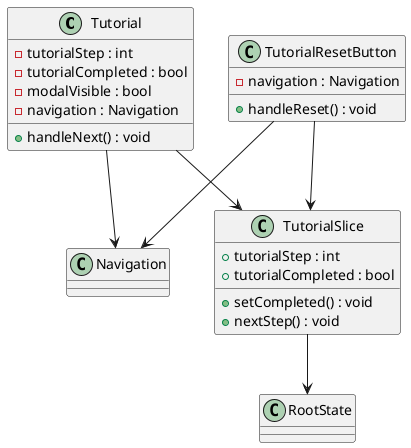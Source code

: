 @startuml ReactTutorialComponent

class Tutorial {
    - tutorialStep : int
    - tutorialCompleted : bool
    - modalVisible : bool
    - navigation : Navigation
    + handleNext() : void
}

class Navigation {
}


class TutorialSlice{
    + tutorialStep : int
    + tutorialCompleted : bool

    + setCompleted() : void
    + nextStep() : void
}

class TutorialResetButton {
    - navigation : Navigation

    + handleReset() : void
}
Tutorial --> TutorialSlice
Tutorial --> Navigation
TutorialSlice --> RootState
TutorialResetButton --> Navigation
TutorialResetButton --> TutorialSlice
@enduml
